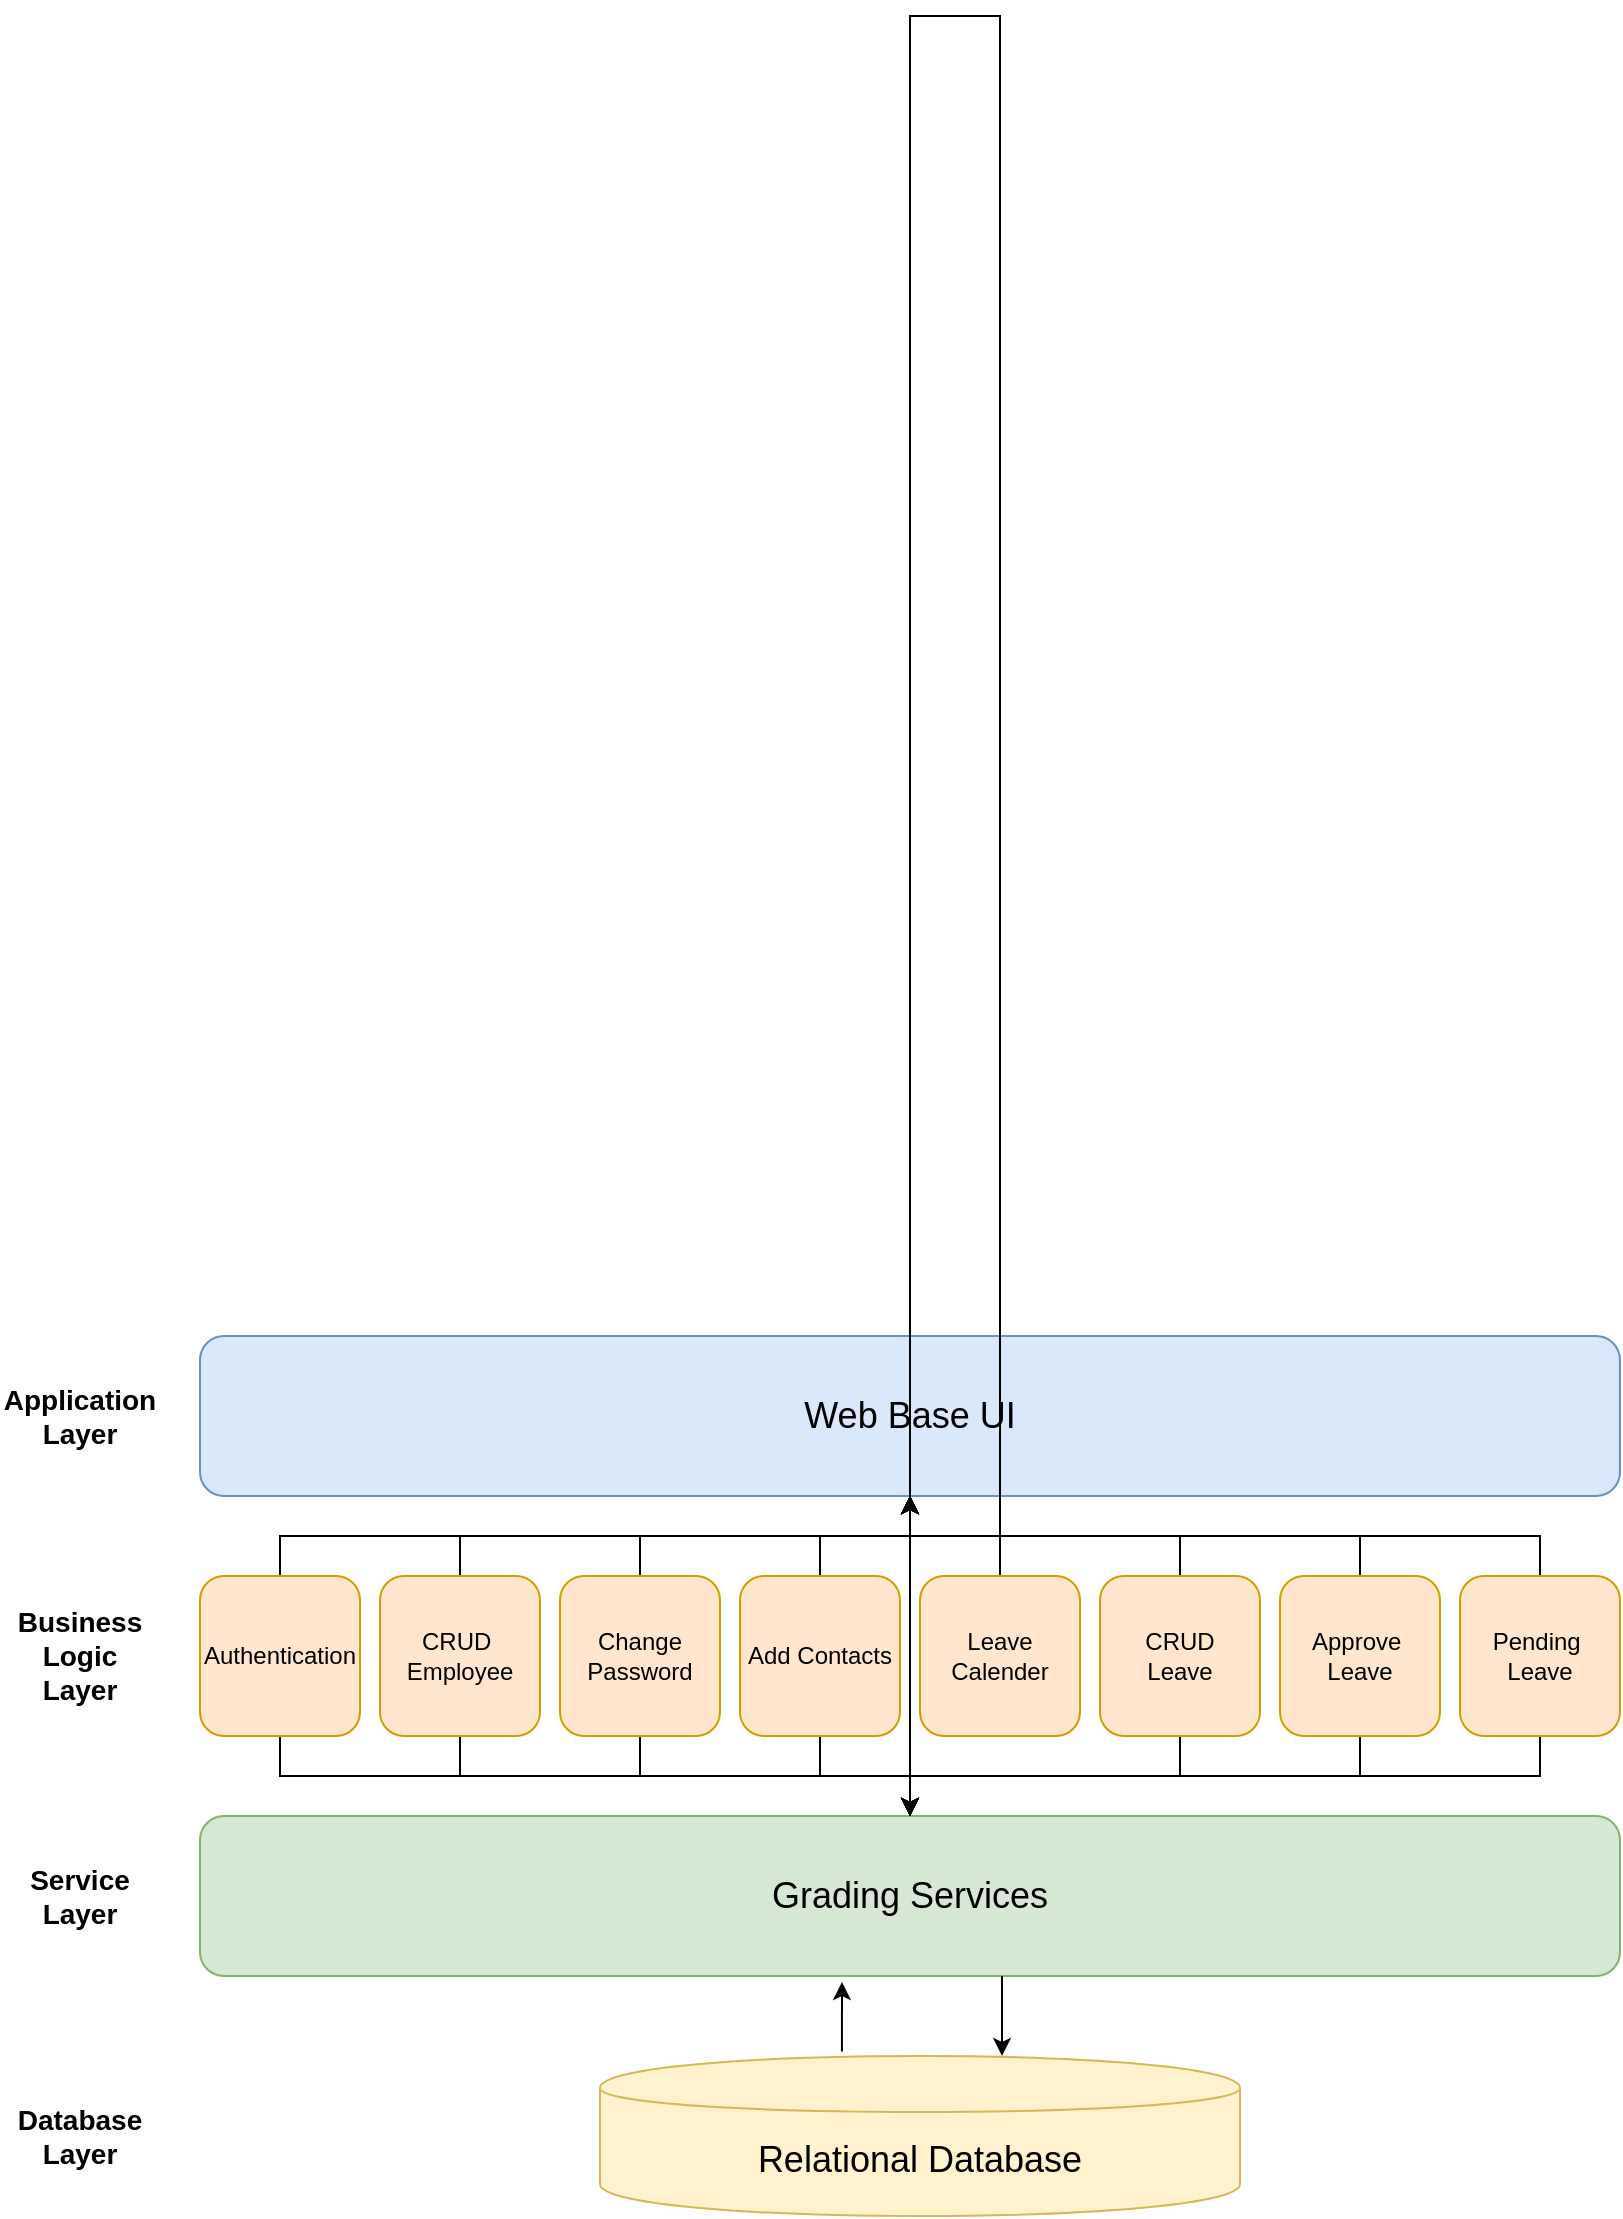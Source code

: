 <mxfile version="12.1.8" type="device" pages="1"><diagram id="gjCQPDS8XWsZgZEk02xR" name="Page-1"><mxGraphModel dx="1024" dy="1610" grid="1" gridSize="10" guides="1" tooltips="1" connect="1" arrows="1" fold="1" page="1" pageScale="1" pageWidth="850" pageHeight="1100" math="0" shadow="0"><root><mxCell id="0"/><mxCell id="1" parent="0"/><mxCell id="FQ7Mid3ECnhdD8kXvog_-1" value="&lt;font style=&quot;font-size: 18px&quot;&gt;Web Base UI&lt;/font&gt;" style="rounded=1;whiteSpace=wrap;html=1;fillColor=#dae8fc;strokeColor=#6c8ebf;" vertex="1" parent="1"><mxGeometry x="120" y="80" width="710" height="80" as="geometry"/></mxCell><mxCell id="FQ7Mid3ECnhdD8kXvog_-29" value="" style="edgeStyle=orthogonalEdgeStyle;rounded=0;orthogonalLoop=1;jettySize=auto;html=1;" edge="1" parent="1" source="FQ7Mid3ECnhdD8kXvog_-2" target="FQ7Mid3ECnhdD8kXvog_-3"><mxGeometry relative="1" as="geometry"/></mxCell><mxCell id="FQ7Mid3ECnhdD8kXvog_-33" value="" style="edgeStyle=orthogonalEdgeStyle;rounded=0;orthogonalLoop=1;jettySize=auto;html=1;" edge="1" parent="1" source="FQ7Mid3ECnhdD8kXvog_-2" target="FQ7Mid3ECnhdD8kXvog_-1"><mxGeometry relative="1" as="geometry"/></mxCell><mxCell id="FQ7Mid3ECnhdD8kXvog_-2" value="Authentication" style="rounded=1;whiteSpace=wrap;html=1;fillColor=#ffe6cc;strokeColor=#d79b00;" vertex="1" parent="1"><mxGeometry x="120" y="200" width="80" height="80" as="geometry"/></mxCell><mxCell id="FQ7Mid3ECnhdD8kXvog_-3" value="&lt;font style=&quot;font-size: 18px&quot;&gt;Grading Services&lt;/font&gt;" style="rounded=1;whiteSpace=wrap;html=1;fillColor=#d5e8d4;strokeColor=#82b366;" vertex="1" parent="1"><mxGeometry x="120" y="320" width="710" height="80" as="geometry"/></mxCell><mxCell id="FQ7Mid3ECnhdD8kXvog_-23" value="" style="edgeStyle=orthogonalEdgeStyle;rounded=0;orthogonalLoop=1;jettySize=auto;html=1;" edge="1" parent="1" source="FQ7Mid3ECnhdD8kXvog_-6" target="FQ7Mid3ECnhdD8kXvog_-3"><mxGeometry relative="1" as="geometry"/></mxCell><mxCell id="FQ7Mid3ECnhdD8kXvog_-38" value="" style="edgeStyle=orthogonalEdgeStyle;rounded=0;orthogonalLoop=1;jettySize=auto;html=1;" edge="1" parent="1" source="FQ7Mid3ECnhdD8kXvog_-6" target="FQ7Mid3ECnhdD8kXvog_-1"><mxGeometry relative="1" as="geometry"/></mxCell><mxCell id="FQ7Mid3ECnhdD8kXvog_-6" value="CRUD&lt;br&gt;Leave" style="rounded=1;whiteSpace=wrap;html=1;fillColor=#ffe6cc;strokeColor=#d79b00;" vertex="1" parent="1"><mxGeometry x="570" y="200" width="80" height="80" as="geometry"/></mxCell><mxCell id="FQ7Mid3ECnhdD8kXvog_-24" value="" style="edgeStyle=orthogonalEdgeStyle;rounded=0;orthogonalLoop=1;jettySize=auto;html=1;" edge="1" parent="1" source="FQ7Mid3ECnhdD8kXvog_-7" target="FQ7Mid3ECnhdD8kXvog_-3"><mxGeometry relative="1" as="geometry"/></mxCell><mxCell id="FQ7Mid3ECnhdD8kXvog_-39" value="" style="edgeStyle=orthogonalEdgeStyle;rounded=0;orthogonalLoop=1;jettySize=auto;html=1;" edge="1" parent="1" source="FQ7Mid3ECnhdD8kXvog_-7" target="FQ7Mid3ECnhdD8kXvog_-1"><mxGeometry relative="1" as="geometry"/></mxCell><mxCell id="FQ7Mid3ECnhdD8kXvog_-7" value="Approve&amp;nbsp;&lt;br&gt;Leave" style="rounded=1;whiteSpace=wrap;html=1;fillColor=#ffe6cc;strokeColor=#d79b00;" vertex="1" parent="1"><mxGeometry x="660" y="200" width="80" height="80" as="geometry"/></mxCell><mxCell id="FQ7Mid3ECnhdD8kXvog_-25" value="" style="edgeStyle=orthogonalEdgeStyle;rounded=0;orthogonalLoop=1;jettySize=auto;html=1;" edge="1" parent="1" source="FQ7Mid3ECnhdD8kXvog_-8" target="FQ7Mid3ECnhdD8kXvog_-3"><mxGeometry relative="1" as="geometry"/></mxCell><mxCell id="FQ7Mid3ECnhdD8kXvog_-40" value="" style="edgeStyle=orthogonalEdgeStyle;rounded=0;orthogonalLoop=1;jettySize=auto;html=1;" edge="1" parent="1" source="FQ7Mid3ECnhdD8kXvog_-8" target="FQ7Mid3ECnhdD8kXvog_-1"><mxGeometry relative="1" as="geometry"/></mxCell><mxCell id="FQ7Mid3ECnhdD8kXvog_-8" value="Pending&amp;nbsp;&lt;br&gt;Leave" style="rounded=1;whiteSpace=wrap;html=1;fillColor=#ffe6cc;strokeColor=#d79b00;" vertex="1" parent="1"><mxGeometry x="750" y="200" width="80" height="80" as="geometry"/></mxCell><mxCell id="FQ7Mid3ECnhdD8kXvog_-27" value="" style="edgeStyle=orthogonalEdgeStyle;rounded=0;orthogonalLoop=1;jettySize=auto;html=1;" edge="1" parent="1" source="FQ7Mid3ECnhdD8kXvog_-9" target="FQ7Mid3ECnhdD8kXvog_-3"><mxGeometry relative="1" as="geometry"/></mxCell><mxCell id="FQ7Mid3ECnhdD8kXvog_-35" value="" style="edgeStyle=orthogonalEdgeStyle;rounded=0;orthogonalLoop=1;jettySize=auto;html=1;" edge="1" parent="1" source="FQ7Mid3ECnhdD8kXvog_-9" target="FQ7Mid3ECnhdD8kXvog_-1"><mxGeometry relative="1" as="geometry"/></mxCell><mxCell id="FQ7Mid3ECnhdD8kXvog_-9" value="Change Password" style="rounded=1;whiteSpace=wrap;html=1;fillColor=#ffe6cc;strokeColor=#d79b00;" vertex="1" parent="1"><mxGeometry x="300" y="200" width="80" height="80" as="geometry"/></mxCell><mxCell id="FQ7Mid3ECnhdD8kXvog_-28" value="" style="edgeStyle=orthogonalEdgeStyle;rounded=0;orthogonalLoop=1;jettySize=auto;html=1;" edge="1" parent="1" source="FQ7Mid3ECnhdD8kXvog_-10" target="FQ7Mid3ECnhdD8kXvog_-3"><mxGeometry relative="1" as="geometry"/></mxCell><mxCell id="FQ7Mid3ECnhdD8kXvog_-34" value="" style="edgeStyle=orthogonalEdgeStyle;rounded=0;orthogonalLoop=1;jettySize=auto;html=1;" edge="1" parent="1" source="FQ7Mid3ECnhdD8kXvog_-10" target="FQ7Mid3ECnhdD8kXvog_-1"><mxGeometry relative="1" as="geometry"/></mxCell><mxCell id="FQ7Mid3ECnhdD8kXvog_-10" value="CRUD&amp;nbsp;&lt;br&gt;Employee" style="rounded=1;whiteSpace=wrap;html=1;fillColor=#ffe6cc;strokeColor=#d79b00;" vertex="1" parent="1"><mxGeometry x="210" y="200" width="80" height="80" as="geometry"/></mxCell><mxCell id="FQ7Mid3ECnhdD8kXvog_-26" value="" style="edgeStyle=orthogonalEdgeStyle;rounded=0;orthogonalLoop=1;jettySize=auto;html=1;" edge="1" parent="1" source="FQ7Mid3ECnhdD8kXvog_-11" target="FQ7Mid3ECnhdD8kXvog_-3"><mxGeometry relative="1" as="geometry"/></mxCell><mxCell id="FQ7Mid3ECnhdD8kXvog_-36" value="" style="edgeStyle=orthogonalEdgeStyle;rounded=0;orthogonalLoop=1;jettySize=auto;html=1;" edge="1" parent="1" source="FQ7Mid3ECnhdD8kXvog_-11" target="FQ7Mid3ECnhdD8kXvog_-1"><mxGeometry relative="1" as="geometry"/></mxCell><mxCell id="FQ7Mid3ECnhdD8kXvog_-11" value="Add Contacts" style="rounded=1;whiteSpace=wrap;html=1;fillColor=#ffe6cc;strokeColor=#d79b00;" vertex="1" parent="1"><mxGeometry x="390" y="200" width="80" height="80" as="geometry"/></mxCell><mxCell id="FQ7Mid3ECnhdD8kXvog_-32" value="" style="edgeStyle=orthogonalEdgeStyle;rounded=0;orthogonalLoop=1;jettySize=auto;html=1;" edge="1" parent="1" source="FQ7Mid3ECnhdD8kXvog_-12" target="FQ7Mid3ECnhdD8kXvog_-3"><mxGeometry relative="1" as="geometry"><Array as="points"><mxPoint x="520" y="-580"/><mxPoint x="475" y="-580"/></Array></mxGeometry></mxCell><mxCell id="FQ7Mid3ECnhdD8kXvog_-37" value="" style="edgeStyle=orthogonalEdgeStyle;rounded=0;orthogonalLoop=1;jettySize=auto;html=1;" edge="1" parent="1" source="FQ7Mid3ECnhdD8kXvog_-12" target="FQ7Mid3ECnhdD8kXvog_-1"><mxGeometry relative="1" as="geometry"/></mxCell><mxCell id="FQ7Mid3ECnhdD8kXvog_-12" value="Leave Calender" style="rounded=1;whiteSpace=wrap;html=1;fillColor=#ffe6cc;strokeColor=#d79b00;" vertex="1" parent="1"><mxGeometry x="480" y="200" width="80" height="80" as="geometry"/></mxCell><mxCell id="FQ7Mid3ECnhdD8kXvog_-13" value="&lt;font style=&quot;font-size: 14px&quot;&gt;&lt;b&gt;Application Layer&lt;/b&gt;&lt;/font&gt;" style="text;html=1;strokeColor=none;fillColor=none;align=center;verticalAlign=middle;whiteSpace=wrap;rounded=0;" vertex="1" parent="1"><mxGeometry x="20" y="90" width="80" height="60" as="geometry"/></mxCell><mxCell id="FQ7Mid3ECnhdD8kXvog_-14" value="&lt;font style=&quot;font-size: 14px&quot;&gt;&lt;b&gt;Business Logic Layer&lt;/b&gt;&lt;/font&gt;" style="text;html=1;strokeColor=none;fillColor=none;align=center;verticalAlign=middle;whiteSpace=wrap;rounded=0;" vertex="1" parent="1"><mxGeometry x="20" y="210" width="80" height="60" as="geometry"/></mxCell><mxCell id="FQ7Mid3ECnhdD8kXvog_-15" value="&lt;font style=&quot;font-size: 14px&quot;&gt;&lt;b&gt;Service Layer&lt;/b&gt;&lt;/font&gt;" style="text;html=1;strokeColor=none;fillColor=none;align=center;verticalAlign=middle;whiteSpace=wrap;rounded=0;" vertex="1" parent="1"><mxGeometry x="20" y="330" width="80" height="60" as="geometry"/></mxCell><mxCell id="FQ7Mid3ECnhdD8kXvog_-16" value="&lt;font style=&quot;font-size: 14px&quot;&gt;&lt;b&gt;Database Layer&lt;/b&gt;&lt;/font&gt;" style="text;html=1;strokeColor=none;fillColor=none;align=center;verticalAlign=middle;whiteSpace=wrap;rounded=0;" vertex="1" parent="1"><mxGeometry x="20" y="450" width="80" height="60" as="geometry"/></mxCell><mxCell id="FQ7Mid3ECnhdD8kXvog_-17" value="&lt;font style=&quot;font-size: 18px&quot;&gt;Relational Database&lt;/font&gt;" style="shape=cylinder;whiteSpace=wrap;html=1;boundedLbl=1;backgroundOutline=1;fillColor=#fff2cc;strokeColor=#d6b656;" vertex="1" parent="1"><mxGeometry x="320" y="440" width="320" height="80" as="geometry"/></mxCell><mxCell id="FQ7Mid3ECnhdD8kXvog_-20" value="" style="endArrow=classic;html=1;exitX=0.378;exitY=-0.028;exitDx=0;exitDy=0;exitPerimeter=0;" edge="1" parent="1" source="FQ7Mid3ECnhdD8kXvog_-17"><mxGeometry width="50" height="50" relative="1" as="geometry"><mxPoint x="440" y="420" as="sourcePoint"/><mxPoint x="441" y="403" as="targetPoint"/><Array as="points"/></mxGeometry></mxCell><mxCell id="FQ7Mid3ECnhdD8kXvog_-21" value="" style="endArrow=classic;html=1;" edge="1" parent="1"><mxGeometry width="50" height="50" relative="1" as="geometry"><mxPoint x="521" y="400" as="sourcePoint"/><mxPoint x="521" y="440" as="targetPoint"/><Array as="points"/></mxGeometry></mxCell></root></mxGraphModel></diagram></mxfile>